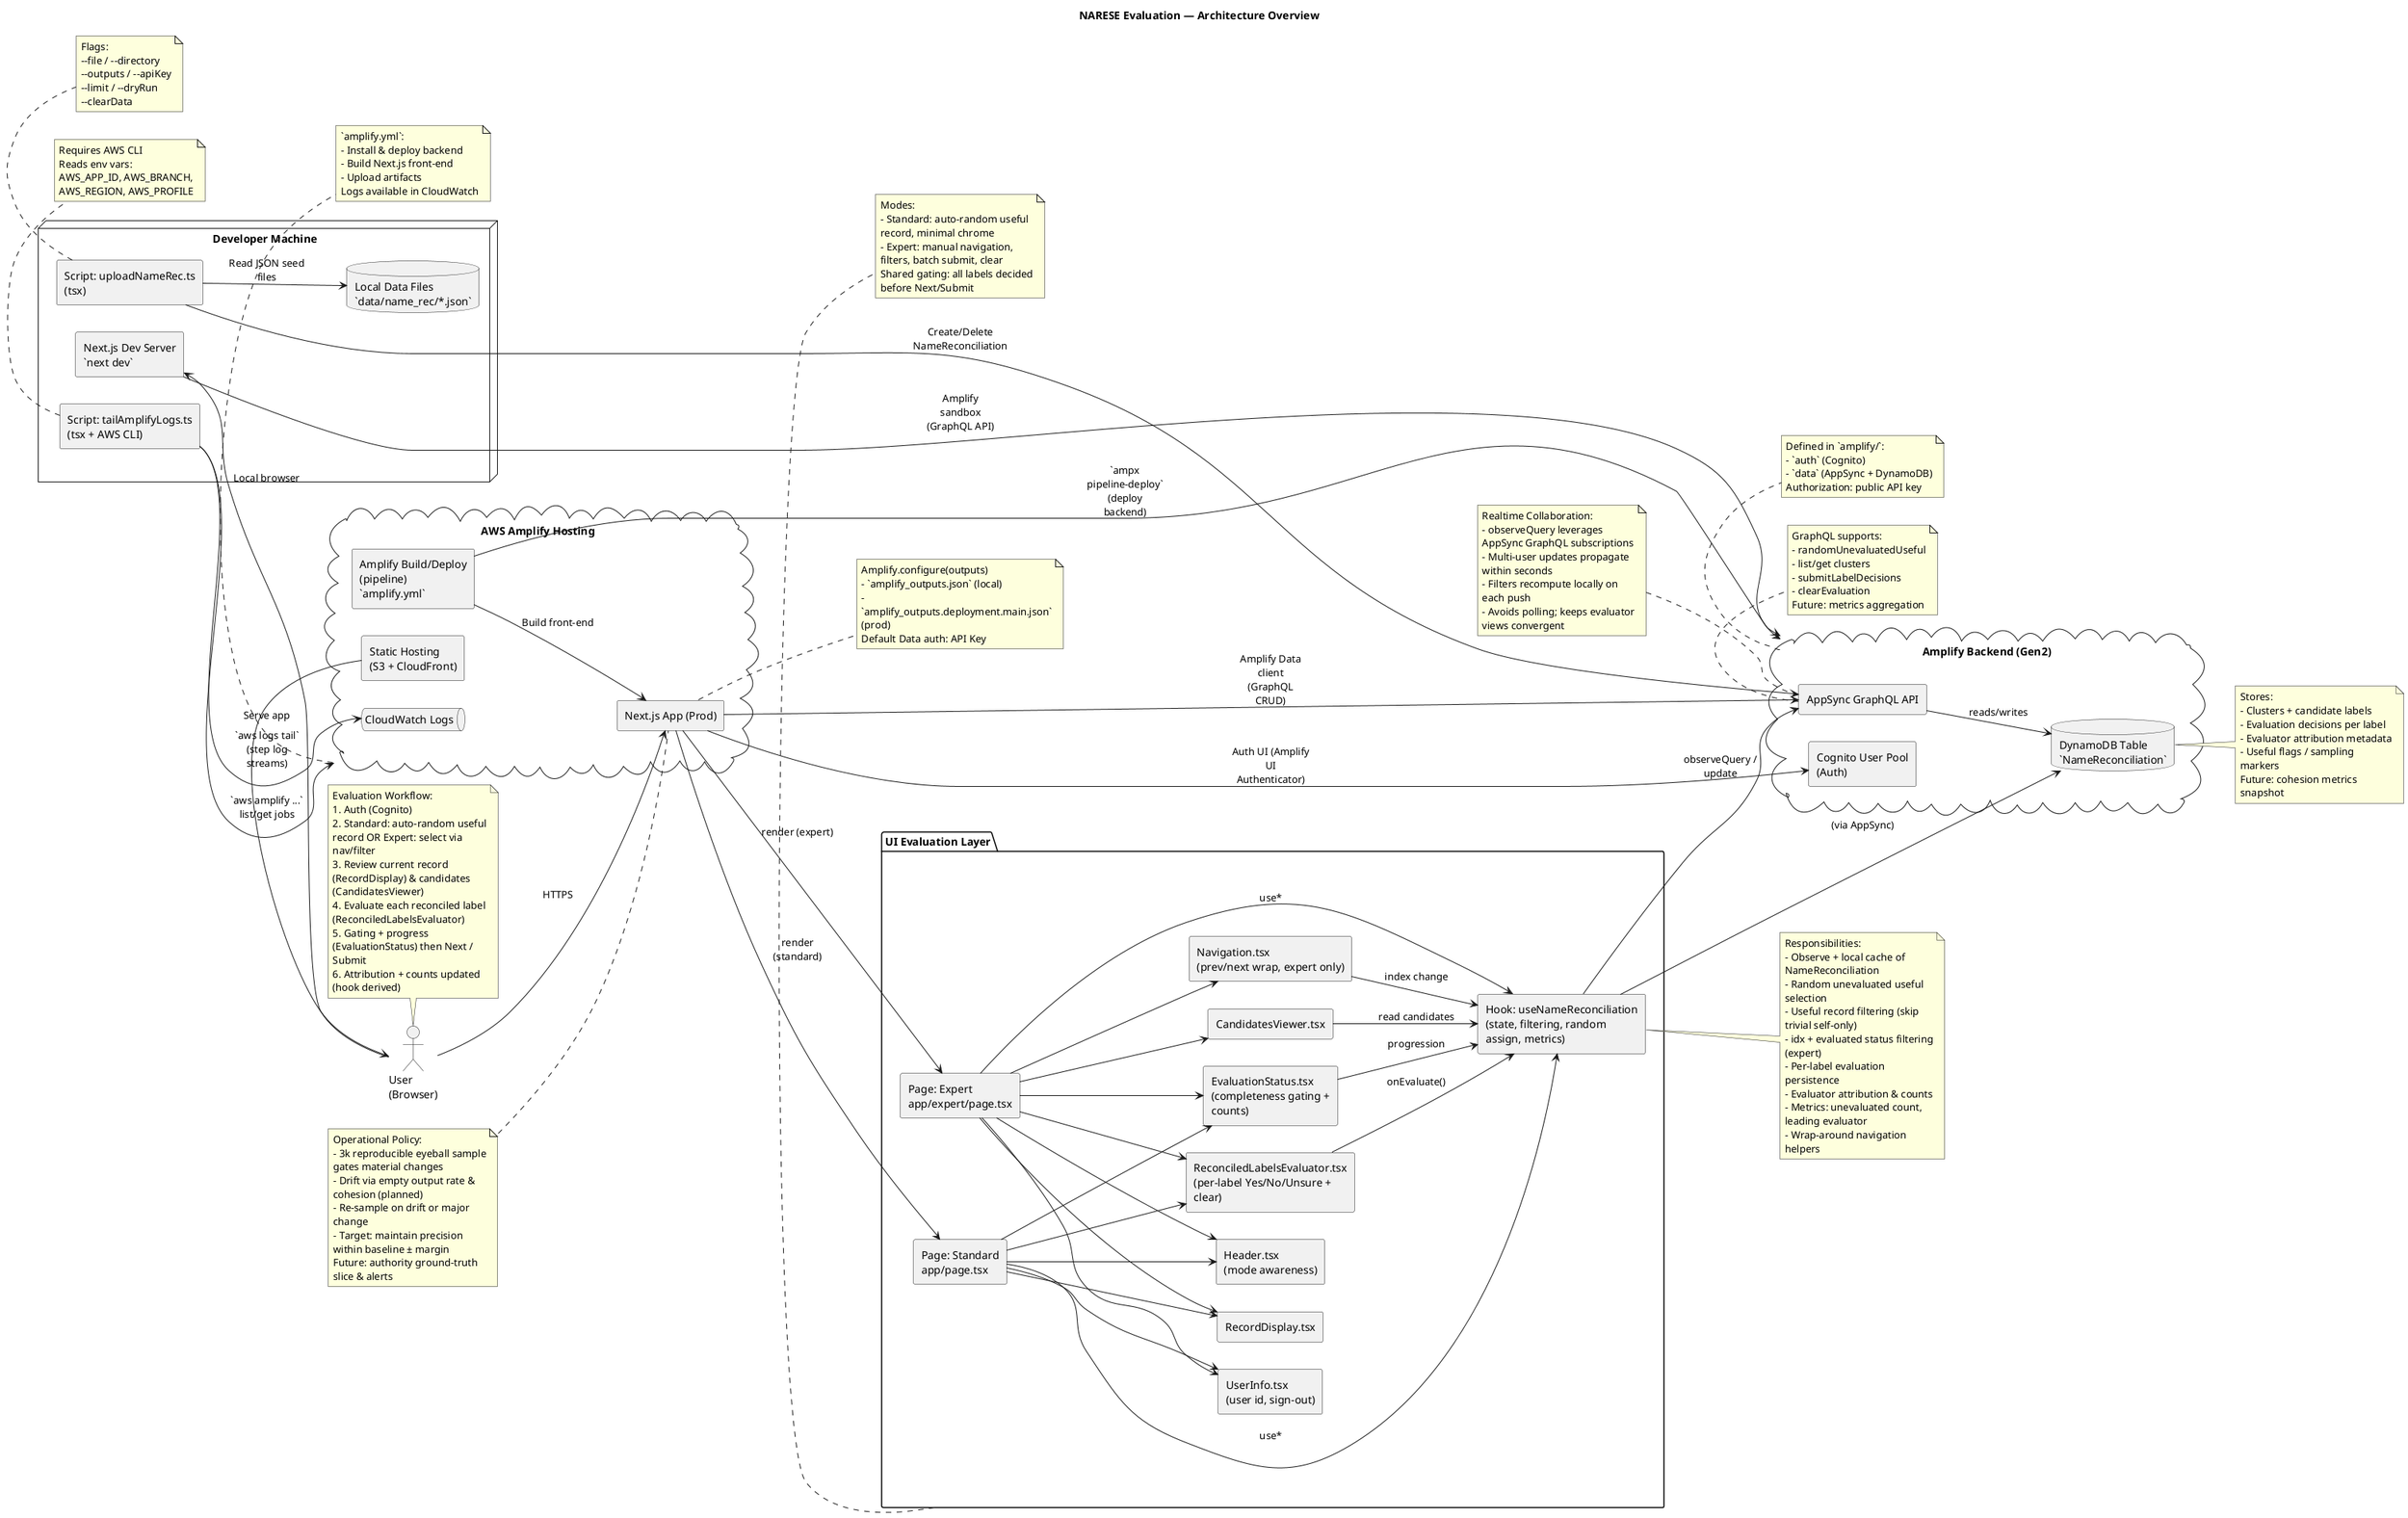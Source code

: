 @startuml narese_eval_architecture
title NARESE Evaluation — Architecture Overview

skinparam componentStyle rectangle
skinparam shadowing false
skinparam wrapWidth 200
skinparam maxMessageSize 100
left to right direction

actor "User\n(Browser)" as user

node "Developer Machine" as dev {
  component "Next.js Dev Server\n`next dev`" as nextdev
  component "Script: uploadNameRec.ts\n(tsx)" as seedscript
  component "Script: tailAmplifyLogs.ts\n(tsx + AWS CLI)" as tailscript
  database "Local Data Files\n`data/name_rec/*.json`" as localdata
}

cloud "AWS Amplify Hosting" as amplify {
  component "Amplify Build/Deploy\n(pipeline)\n`amplify.yml`" as pipeline
  component "Static Hosting\n(S3 + CloudFront)" as hosting
  queue "CloudWatch Logs" as cwlogs

  component "Next.js App (Prod)" as nextapp
}

cloud "Amplify Backend (Gen2)" as backend {
  component "AppSync GraphQL API" as appsync
  database "DynamoDB Table\n`NameReconciliation`" as ddb
  component "Cognito User Pool\n(Auth)" as cognito
}

' User interactions (prod)
user --> nextapp : HTTPS
nextapp --> cognito : Auth UI (Amplify UI\nAuthenticator)
nextapp --> appsync : Amplify Data client\n(GraphQL CRUD)
appsync --> ddb : reads/writes

' Hosting & pipeline
pipeline --> nextapp : Build front-end
pipeline --> backend : `ampx pipeline-deploy`\n(deploy backend)
hosting --> user : Serve app

' Management scripts
seedscript --> localdata : Read JSON seed files
seedscript --> appsync : Create/Delete\nNameReconciliation
tailscript --> amplify : `aws amplify ...`\nlist/get jobs
tailscript --> cwlogs : `aws logs tail`\n(step log streams)

' Local dev flow
dev -[hidden]-> amplify
nextdev --> backend : Amplify sandbox\n(GraphQL API)
user --> nextdev : Local browser

' Config and notes
note right of nextapp
Amplify.configure(outputs)
- `amplify_outputs.json` (local)
- `amplify_outputs.deployment.main.json` (prod)
Default Data auth: API Key
end note

package "UI Evaluation Layer" as uimods {
  component "Page: Standard\napp/page.tsx" as stdpage
  component "Page: Expert\napp/expert/page.tsx" as expertpage
  component "Hook: useNameReconciliation\n(state, filtering, random assign, metrics)" as hook
  component "RecordDisplay.tsx" as recorddisplay
  component "ReconciledLabelsEvaluator.tsx\n(per-label Yes/No/Unsure + clear)" as labelEval
  component "CandidatesViewer.tsx" as candviewer
  component "EvaluationStatus.tsx\n(completeness gating + counts)" as evalstatus
  component "Navigation.tsx\n(prev/next wrap, expert only)" as navigation
  component "Header.tsx\n(mode awareness)" as headercmp
  component "UserInfo.tsx\n(user id, sign-out)" as userinfo
}

nextapp --> stdpage : render (standard)
nextapp --> expertpage : render (expert)
stdpage --> hook : use*
expertpage --> hook : use*
expertpage --> navigation
stdpage --> labelEval
expertpage --> labelEval
stdpage --> recorddisplay
expertpage --> recorddisplay
stdpage --> evalstatus
expertpage --> evalstatus
expertpage --> candviewer
stdpage --> headercmp
expertpage --> headercmp
stdpage --> userinfo
expertpage --> userinfo
labelEval --> hook : onEvaluate()
evalstatus --> hook : progression
navigation --> hook : index change
candviewer --> hook : read candidates
hook --> appsync : observeQuery / update
hook --> ddb : (via AppSync)

note right of hook
Responsibilities:
- Observe + local cache of NameReconciliation
- Random unevaluated useful selection
- Useful record filtering (skip trivial self-only)
- idx + evaluated status filtering (expert)
- Per-label evaluation persistence
- Evaluator attribution & counts
- Metrics: unevaluated count, leading evaluator
- Wrap-around navigation helpers
end note

note left of appsync
Realtime Collaboration:
- observeQuery leverages AppSync GraphQL subscriptions
- Multi-user updates propagate within seconds
- Filters recompute locally on each push
- Avoids polling; keeps evaluator views convergent
end note

note bottom of uimods
Modes:
- Standard: auto-random useful record, minimal chrome
- Expert: manual navigation, filters, batch submit, clear
Shared gating: all labels decided before Next/Submit
end note

note bottom of seedscript
Flags:
~--file / ~--directory
~--outputs / ~--apiKey
~--limit / ~--dryRun
~--clearData
end note

note bottom of tailscript
Requires AWS CLI
Reads env vars:
AWS_APP_ID, AWS_BRANCH,
AWS_REGION, AWS_PROFILE
end note

note bottom of backend
Defined in `amplify/`:
- `auth` (Cognito)
- `data` (AppSync + DynamoDB)
Authorization: public API key
end note

note right of ddb
Stores:
- Clusters + candidate labels
- Evaluation decisions per label
- Evaluator attribution metadata
- Useful flags / sampling markers
Future: cohesion metrics snapshot
end note

note bottom of appsync
GraphQL supports:
- randomUnevaluatedUseful
- list/get clusters
- submitLabelDecisions
- clearEvaluation
Future: metrics aggregation
end note

note bottom of amplify
`amplify.yml`:
- Install & deploy backend
- Build Next.js front-end
- Upload artifacts
Logs available in CloudWatch
end note

note top of user
Evaluation Workflow:
1. Auth (Cognito)
2. Standard: auto-random useful record OR Expert: select via nav/filter
3. Review current record (RecordDisplay) & candidates (CandidatesViewer)
4. Evaluate each reconciled label (ReconciledLabelsEvaluator)
5. Gating + progress (EvaluationStatus) then Next / Submit
6. Attribution + counts updated (hook derived)
end note

note as policy
Operational Policy:
- 3k reproducible eyeball sample gates material changes
- Drift via empty output rate & cohesion (planned)
- Re-sample on drift or major change
- Target: maintain precision within baseline ± margin
Future: authority ground-truth slice & alerts
end note

policy .. nextapp

@enduml
